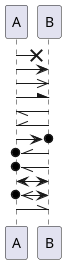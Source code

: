 @startuml

participant A
participant B

A ->x B
A -> B
A ->> B
A -\ B
A \\- B
A //- B
A ->o B
A o//- B
A o\\- B
A <-> B
A o<<-> B
A -\\ B


@enduml